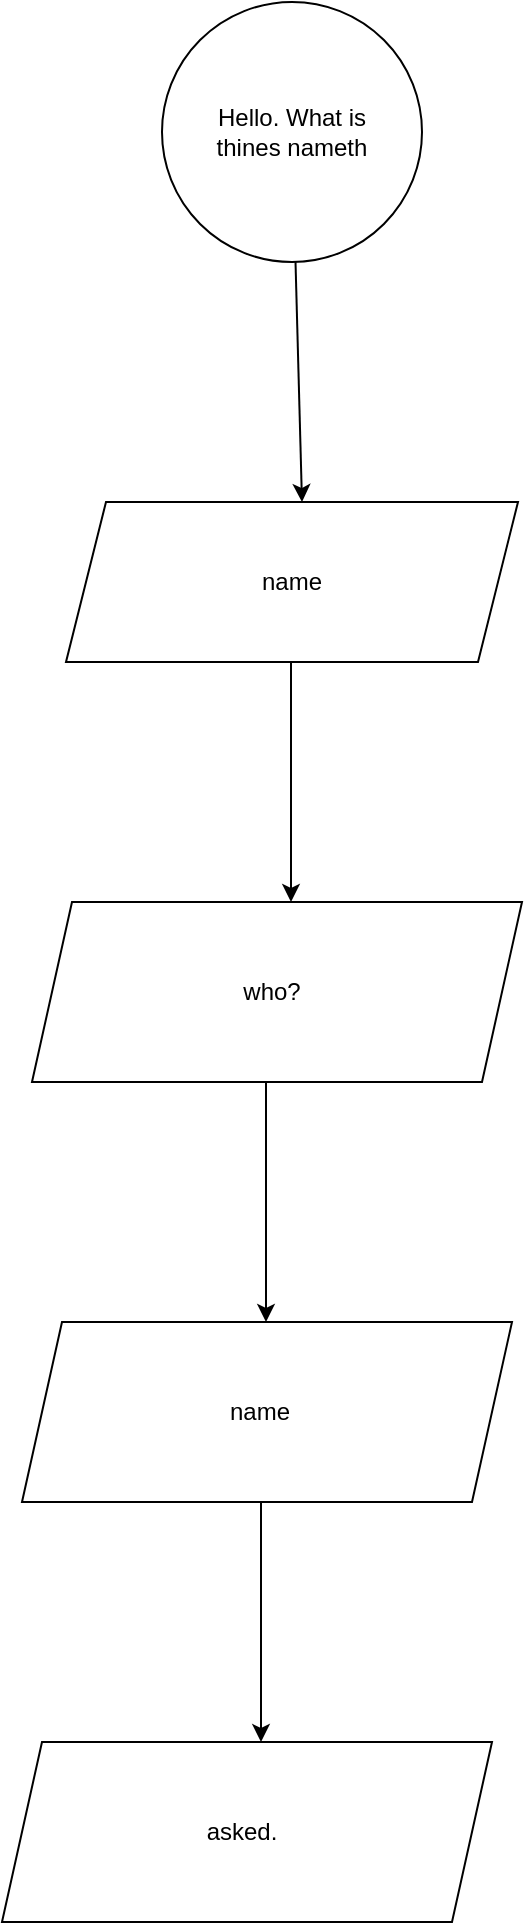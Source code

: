 <mxfile version="15.2.5" type="github">
  <diagram id="C5RBs43oDa-KdzZeNtuy" name="Page-1">
    <mxGraphModel dx="868" dy="488" grid="1" gridSize="10" guides="1" tooltips="1" connect="1" arrows="1" fold="1" page="1" pageScale="1" pageWidth="827" pageHeight="1169" math="0" shadow="0">
      <root>
        <mxCell id="WIyWlLk6GJQsqaUBKTNV-0" />
        <mxCell id="WIyWlLk6GJQsqaUBKTNV-1" parent="WIyWlLk6GJQsqaUBKTNV-0" />
        <mxCell id="lE3NF_PI5cldTT7ZDD_Q-0" value="" style="ellipse;whiteSpace=wrap;html=1;aspect=fixed;" parent="WIyWlLk6GJQsqaUBKTNV-1" vertex="1">
          <mxGeometry x="390" y="40" width="130" height="130" as="geometry" />
        </mxCell>
        <mxCell id="lE3NF_PI5cldTT7ZDD_Q-1" value="Hello. What is thines nameth" style="text;html=1;strokeColor=none;fillColor=none;align=center;verticalAlign=middle;whiteSpace=wrap;rounded=0;" parent="WIyWlLk6GJQsqaUBKTNV-1" vertex="1">
          <mxGeometry x="410" y="70" width="90" height="70" as="geometry" />
        </mxCell>
        <mxCell id="lE3NF_PI5cldTT7ZDD_Q-3" value="" style="endArrow=classic;html=1;" parent="WIyWlLk6GJQsqaUBKTNV-1" source="lE3NF_PI5cldTT7ZDD_Q-0" edge="1">
          <mxGeometry width="50" height="50" relative="1" as="geometry">
            <mxPoint x="460" y="170" as="sourcePoint" />
            <mxPoint x="460" y="290" as="targetPoint" />
          </mxGeometry>
        </mxCell>
        <mxCell id="E8_IAmrXLLCKTcGeQSGa-0" value="name" style="shape=parallelogram;perimeter=parallelogramPerimeter;whiteSpace=wrap;html=1;fixedSize=1;" vertex="1" parent="WIyWlLk6GJQsqaUBKTNV-1">
          <mxGeometry x="342" y="290" width="226" height="80" as="geometry" />
        </mxCell>
        <mxCell id="E8_IAmrXLLCKTcGeQSGa-2" value="" style="endArrow=classic;html=1;" edge="1" parent="WIyWlLk6GJQsqaUBKTNV-1">
          <mxGeometry width="50" height="50" relative="1" as="geometry">
            <mxPoint x="454.5" y="370" as="sourcePoint" />
            <mxPoint x="454.5" y="490" as="targetPoint" />
          </mxGeometry>
        </mxCell>
        <mxCell id="E8_IAmrXLLCKTcGeQSGa-3" value="" style="shape=parallelogram;perimeter=parallelogramPerimeter;whiteSpace=wrap;html=1;fixedSize=1;" vertex="1" parent="WIyWlLk6GJQsqaUBKTNV-1">
          <mxGeometry x="325" y="490" width="245" height="90" as="geometry" />
        </mxCell>
        <mxCell id="E8_IAmrXLLCKTcGeQSGa-4" value="who?" style="text;html=1;strokeColor=none;fillColor=none;align=center;verticalAlign=middle;whiteSpace=wrap;rounded=0;" vertex="1" parent="WIyWlLk6GJQsqaUBKTNV-1">
          <mxGeometry x="350" y="500" width="190" height="70" as="geometry" />
        </mxCell>
        <mxCell id="E8_IAmrXLLCKTcGeQSGa-5" value="" style="shape=parallelogram;perimeter=parallelogramPerimeter;whiteSpace=wrap;html=1;fixedSize=1;" vertex="1" parent="WIyWlLk6GJQsqaUBKTNV-1">
          <mxGeometry x="320" y="700" width="245" height="90" as="geometry" />
        </mxCell>
        <mxCell id="E8_IAmrXLLCKTcGeQSGa-6" value="name" style="text;html=1;strokeColor=none;fillColor=none;align=center;verticalAlign=middle;whiteSpace=wrap;rounded=0;" vertex="1" parent="WIyWlLk6GJQsqaUBKTNV-1">
          <mxGeometry x="340" y="710" width="198" height="70" as="geometry" />
        </mxCell>
        <mxCell id="E8_IAmrXLLCKTcGeQSGa-7" value="" style="endArrow=classic;html=1;" edge="1" parent="WIyWlLk6GJQsqaUBKTNV-1">
          <mxGeometry width="50" height="50" relative="1" as="geometry">
            <mxPoint x="442" y="580" as="sourcePoint" />
            <mxPoint x="442" y="700" as="targetPoint" />
          </mxGeometry>
        </mxCell>
        <mxCell id="E8_IAmrXLLCKTcGeQSGa-8" value="" style="endArrow=classic;html=1;" edge="1" parent="WIyWlLk6GJQsqaUBKTNV-1">
          <mxGeometry width="50" height="50" relative="1" as="geometry">
            <mxPoint x="439.5" y="790" as="sourcePoint" />
            <mxPoint x="439.5" y="910" as="targetPoint" />
          </mxGeometry>
        </mxCell>
        <mxCell id="E8_IAmrXLLCKTcGeQSGa-9" value="" style="shape=parallelogram;perimeter=parallelogramPerimeter;whiteSpace=wrap;html=1;fixedSize=1;" vertex="1" parent="WIyWlLk6GJQsqaUBKTNV-1">
          <mxGeometry x="310" y="910" width="245" height="90" as="geometry" />
        </mxCell>
        <mxCell id="E8_IAmrXLLCKTcGeQSGa-10" value="asked." style="text;html=1;strokeColor=none;fillColor=none;align=center;verticalAlign=middle;whiteSpace=wrap;rounded=0;" vertex="1" parent="WIyWlLk6GJQsqaUBKTNV-1">
          <mxGeometry x="335" y="920" width="190" height="70" as="geometry" />
        </mxCell>
      </root>
    </mxGraphModel>
  </diagram>
</mxfile>
